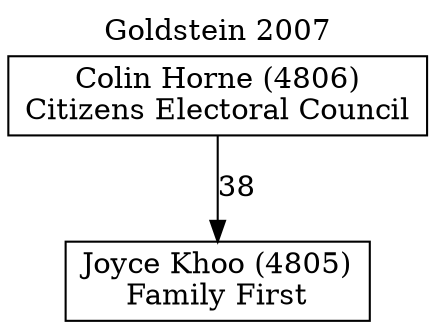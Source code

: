 // House preference flow
digraph "Joyce Khoo (4805)_Goldstein_2007" {
	graph [label="Goldstein 2007" labelloc=t mclimit=10]
	node [shape=box]
	"Joyce Khoo (4805)" [label="Joyce Khoo (4805)
Family First"]
	"Colin Horne (4806)" [label="Colin Horne (4806)
Citizens Electoral Council"]
	"Colin Horne (4806)" -> "Joyce Khoo (4805)" [label=38]
}
